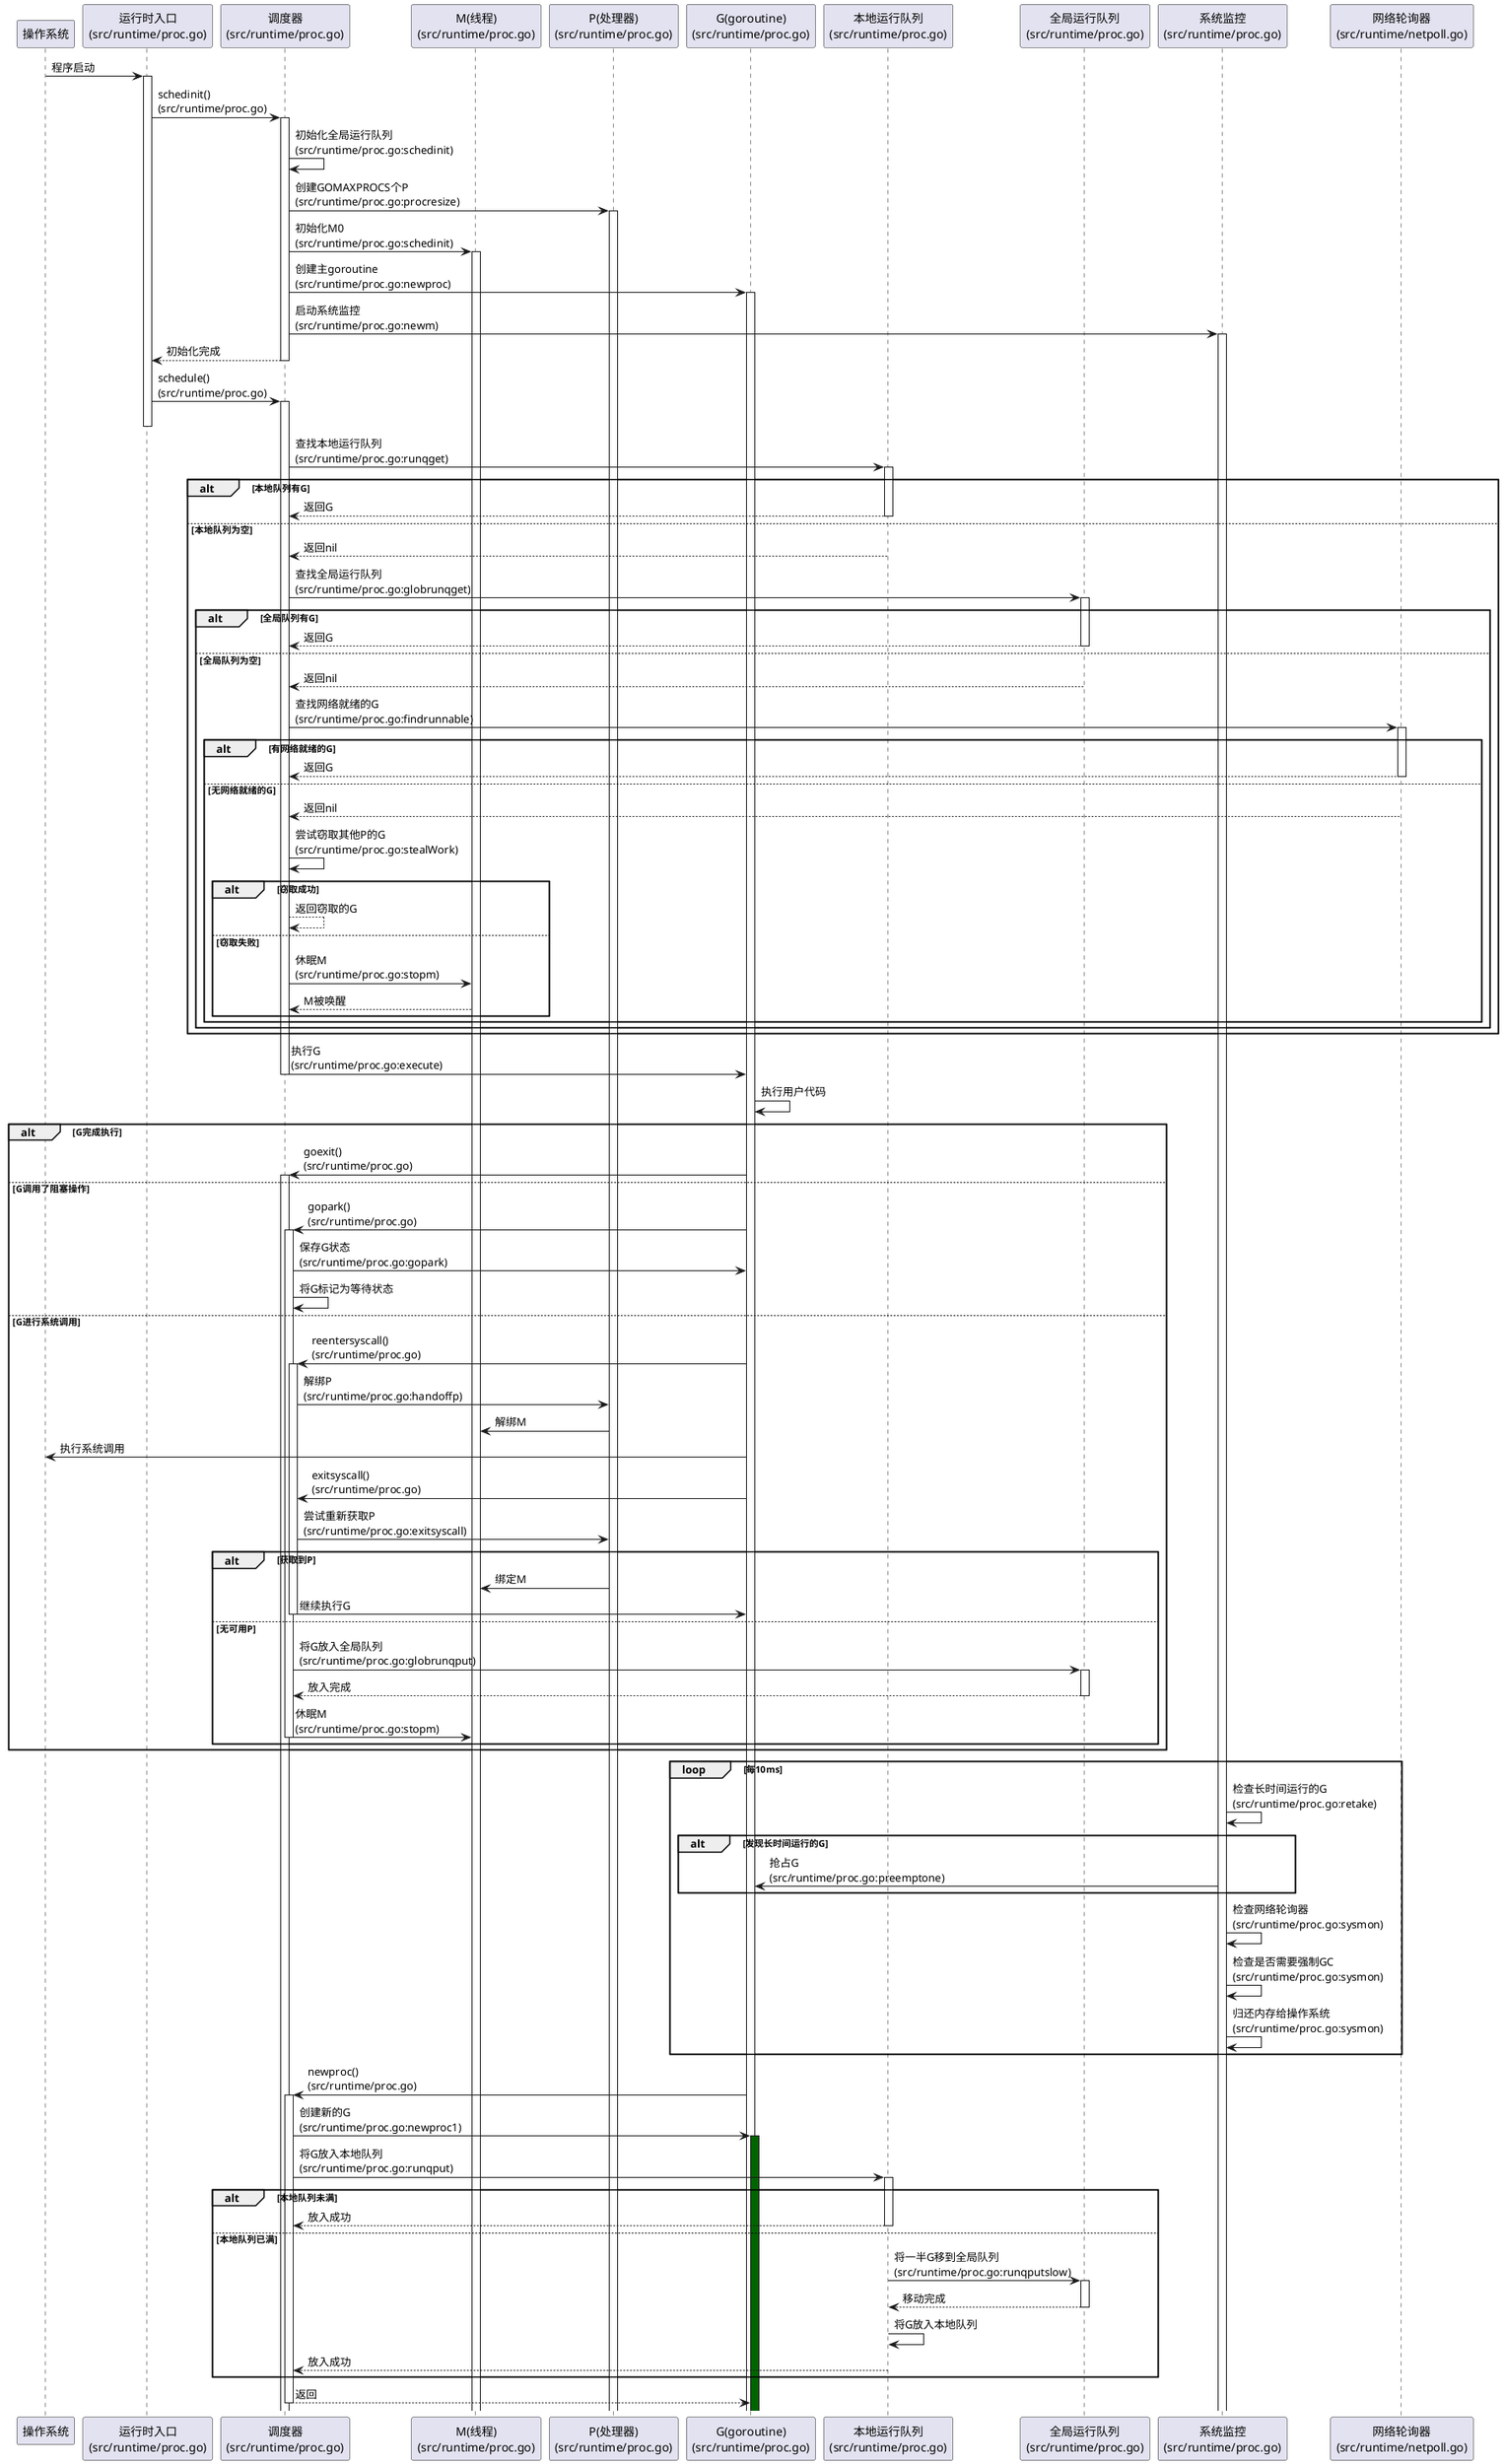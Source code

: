 @startuml Go调度器时序图

' 参与者定义
participant "操作系统" as OS
participant "运行时入口\n(src/runtime/proc.go)" as RTInit
participant "调度器\n(src/runtime/proc.go)" as Scheduler
participant "M(线程)\n(src/runtime/proc.go)" as M
participant "P(处理器)\n(src/runtime/proc.go)" as P
participant "G(goroutine)\n(src/runtime/proc.go)" as G
participant "本地运行队列\n(src/runtime/proc.go)" as LocalQ
participant "全局运行队列\n(src/runtime/proc.go)" as GlobalQ
participant "系统监控\n(src/runtime/proc.go)" as SysMon
participant "网络轮询器\n(src/runtime/netpoll.go)" as NetPoll

' 调度器初始化
OS -> RTInit: 程序启动
activate RTInit

RTInit -> Scheduler: schedinit()\n(src/runtime/proc.go)
activate Scheduler

Scheduler -> Scheduler: 初始化全局运行队列\n(src/runtime/proc.go:schedinit)
Scheduler -> P: 创建GOMAXPROCS个P\n(src/runtime/proc.go:procresize)
activate P

Scheduler -> M: 初始化M0\n(src/runtime/proc.go:schedinit)
activate M

Scheduler -> G: 创建主goroutine\n(src/runtime/proc.go:newproc)
activate G

Scheduler -> SysMon: 启动系统监控\n(src/runtime/proc.go:newm)
activate SysMon

Scheduler --> RTInit: 初始化完成
deactivate Scheduler

RTInit -> Scheduler: schedule()\n(src/runtime/proc.go)
activate Scheduler
deactivate RTInit

' 调度循环
Scheduler -> LocalQ: 查找本地运行队列\n(src/runtime/proc.go:runqget)
activate LocalQ

alt 本地队列有G
  LocalQ --> Scheduler: 返回G
  deactivate LocalQ
  
else 本地队列为空
  LocalQ --> Scheduler: 返回nil
  deactivate LocalQ
  
  Scheduler -> GlobalQ: 查找全局运行队列\n(src/runtime/proc.go:globrunqget)
  activate GlobalQ
  
  alt 全局队列有G
    GlobalQ --> Scheduler: 返回G
    deactivate GlobalQ
    
  else 全局队列为空
    GlobalQ --> Scheduler: 返回nil
    deactivate GlobalQ
    
    Scheduler -> NetPoll: 查找网络就绪的G\n(src/runtime/proc.go:findrunnable)
    activate NetPoll
    
    alt 有网络就绪的G
      NetPoll --> Scheduler: 返回G
      deactivate NetPoll
      
    else 无网络就绪的G
      NetPoll --> Scheduler: 返回nil
      deactivate NetPoll
      
      Scheduler -> Scheduler: 尝试窃取其他P的G\n(src/runtime/proc.go:stealWork)
      
      alt 窃取成功
        Scheduler --> Scheduler: 返回窃取的G
        
      else 窃取失败
        Scheduler -> M: 休眠M\n(src/runtime/proc.go:stopm)
        M --> Scheduler: M被唤醒
      end
    end
  end
end

' 执行goroutine
Scheduler -> G: 执行G\n(src/runtime/proc.go:execute)
deactivate Scheduler

G -> G: 执行用户代码

' goroutine让出CPU的情况
alt G完成执行
  G -> Scheduler: goexit()\n(src/runtime/proc.go)
  activate Scheduler
  
else G调用了阻塞操作
  G -> Scheduler: gopark()\n(src/runtime/proc.go)
  activate Scheduler
  
  Scheduler -> G: 保存G状态\n(src/runtime/proc.go:gopark)
  Scheduler -> Scheduler: 将G标记为等待状态
  
else G进行系统调用
  G -> Scheduler: reentersyscall()\n(src/runtime/proc.go)
  activate Scheduler
  
  Scheduler -> P: 解绑P\n(src/runtime/proc.go:handoffp)
  P -> M: 解绑M
  
  G -> OS: 执行系统调用
  
  G -> Scheduler: exitsyscall()\n(src/runtime/proc.go)
  
  Scheduler -> P: 尝试重新获取P\n(src/runtime/proc.go:exitsyscall)
  
  alt 获取到P
    P -> M: 绑定M
    Scheduler -> G: 继续执行G
    deactivate Scheduler
    
  else 无可用P
    Scheduler -> GlobalQ: 将G放入全局队列\n(src/runtime/proc.go:globrunqput)
    activate GlobalQ
    GlobalQ --> Scheduler: 放入完成
    deactivate GlobalQ
    
    Scheduler -> M: 休眠M\n(src/runtime/proc.go:stopm)
    deactivate Scheduler
  end
end

' 系统监控
loop 每10ms
  SysMon -> SysMon: 检查长时间运行的G\n(src/runtime/proc.go:retake)
  
  alt 发现长时间运行的G
    SysMon -> G: 抢占G\n(src/runtime/proc.go:preemptone)
  end
  
  SysMon -> SysMon: 检查网络轮询器\n(src/runtime/proc.go:sysmon)
  SysMon -> SysMon: 检查是否需要强制GC\n(src/runtime/proc.go:sysmon)
  SysMon -> SysMon: 归还内存给操作系统\n(src/runtime/proc.go:sysmon)
end

' 创建新的goroutine
G -> Scheduler: newproc()\n(src/runtime/proc.go)
activate Scheduler

Scheduler -> G: 创建新的G\n(src/runtime/proc.go:newproc1)
activate G #DarkGreen

Scheduler -> LocalQ: 将G放入本地队列\n(src/runtime/proc.go:runqput)
activate LocalQ

alt 本地队列未满
  LocalQ --> Scheduler: 放入成功
  deactivate LocalQ
  
else 本地队列已满
  LocalQ -> GlobalQ: 将一半G移到全局队列\n(src/runtime/proc.go:runqputslow)
  activate GlobalQ
  GlobalQ --> LocalQ: 移动完成
  deactivate GlobalQ
  
  LocalQ -> LocalQ: 将G放入本地队列
  LocalQ --> Scheduler: 放入成功
  deactivate LocalQ
end

Scheduler --> G: 返回
deactivate Scheduler

@enduml